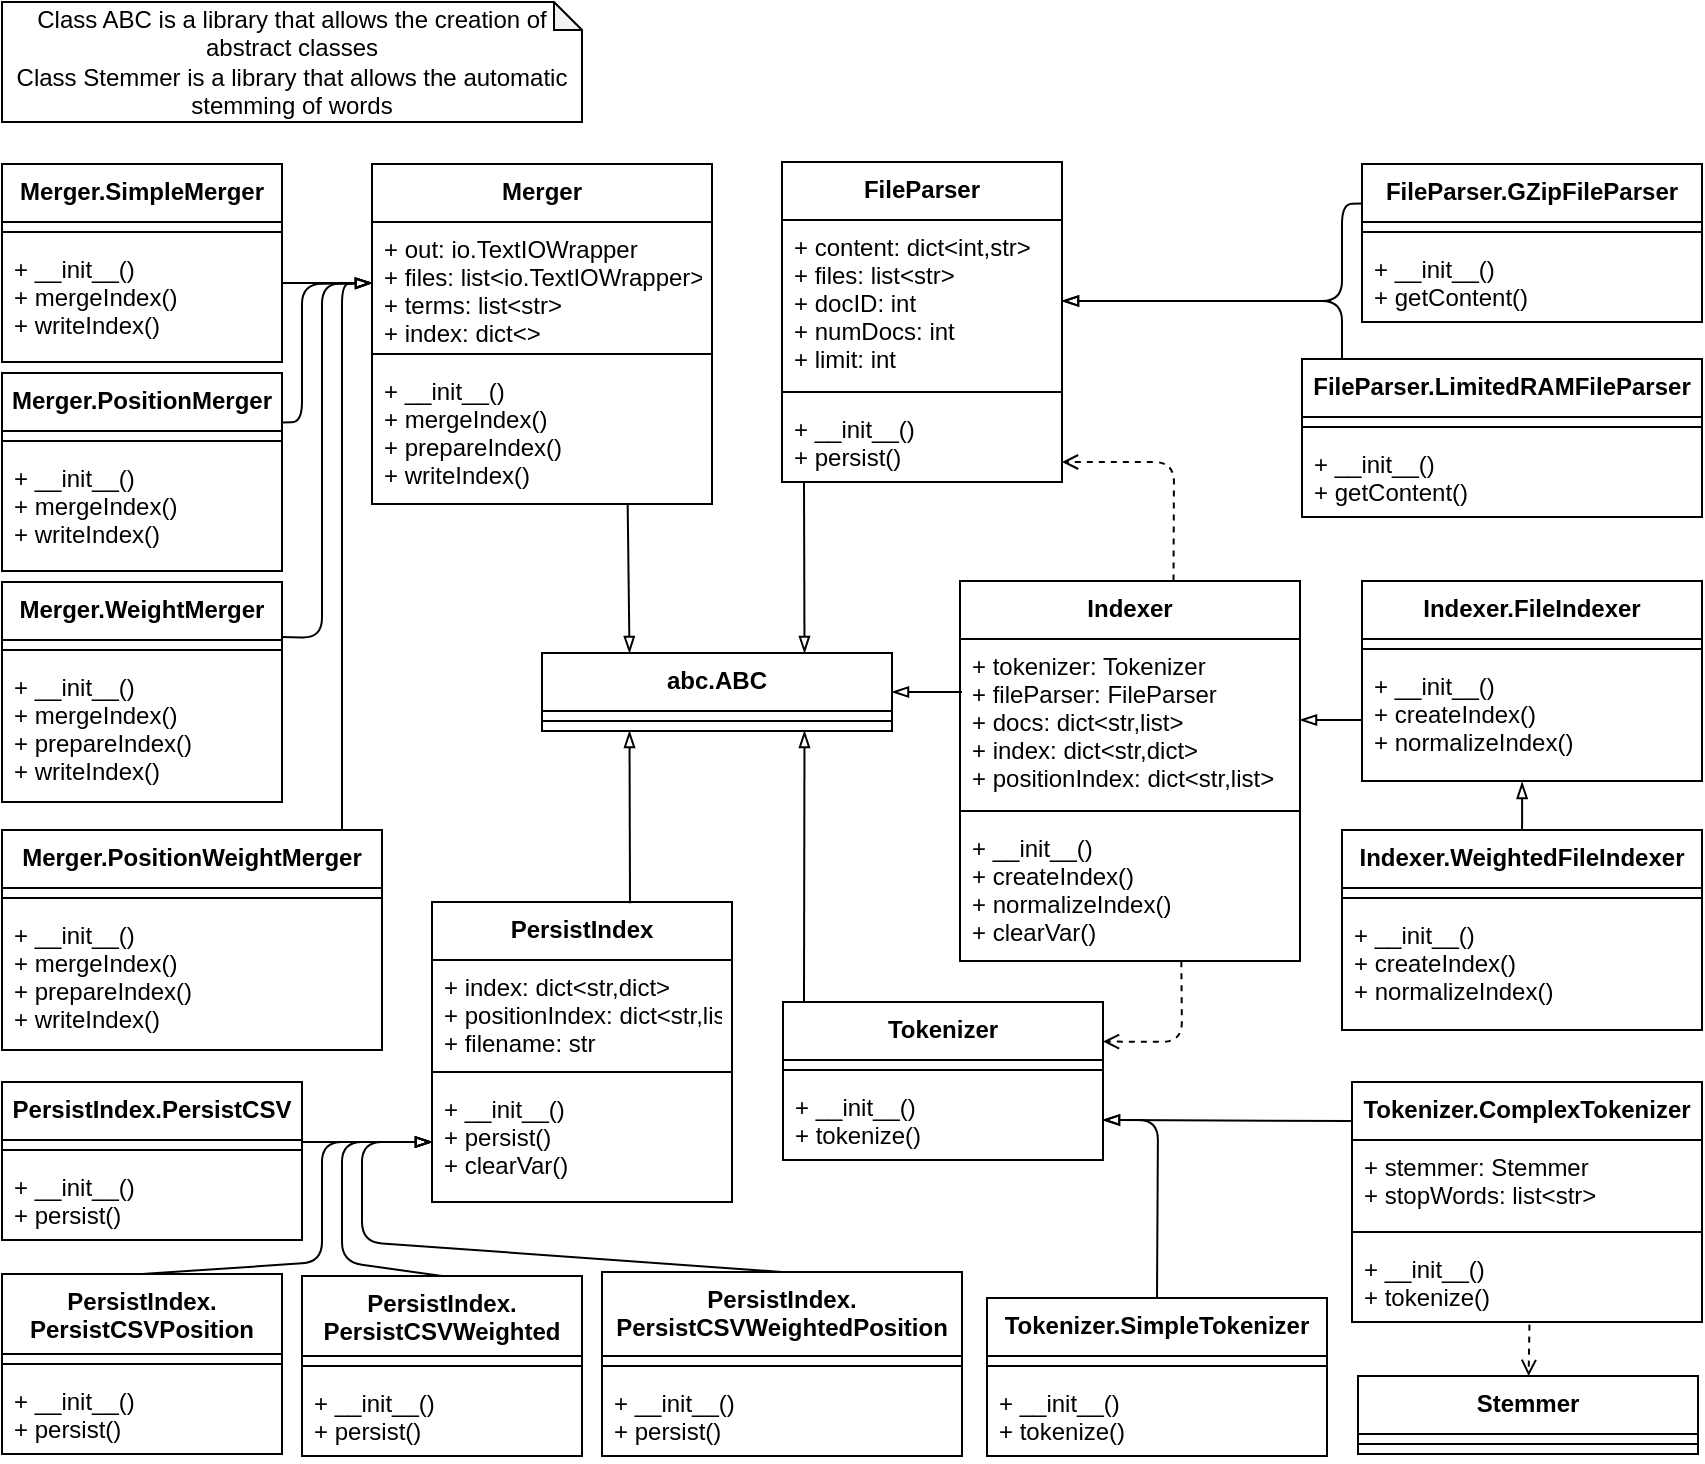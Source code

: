 <mxfile version="12.1.9" type="device" pages="1"><diagram id="VKY3sUnj_cn3xkOF_sJY" name="Page-1"><mxGraphModel dx="1656" dy="845" grid="1" gridSize="10" guides="1" tooltips="1" connect="1" arrows="1" fold="1" page="1" pageScale="1" pageWidth="850" pageHeight="1100" math="0" shadow="0"><root><mxCell id="0"/><mxCell id="1" parent="0"/><mxCell id="mFvd8jELYNwVajI45UIi-1" value="Tokenizer" style="swimlane;fontStyle=1;align=center;verticalAlign=top;childLayout=stackLayout;horizontal=1;startSize=29;horizontalStack=0;resizeParent=1;resizeParentMax=0;resizeLast=0;collapsible=1;marginBottom=0;" parent="1" vertex="1"><mxGeometry x="400.5" y="510" width="160" height="79" as="geometry"/></mxCell><mxCell id="mFvd8jELYNwVajI45UIi-3" value="" style="line;strokeWidth=1;fillColor=none;align=left;verticalAlign=middle;spacingTop=-1;spacingLeft=3;spacingRight=3;rotatable=0;labelPosition=right;points=[];portConstraint=eastwest;" parent="mFvd8jELYNwVajI45UIi-1" vertex="1"><mxGeometry y="29" width="160" height="10" as="geometry"/></mxCell><mxCell id="mFvd8jELYNwVajI45UIi-4" value="+ __init__()&#xA;+ tokenize()&#xA;" style="text;strokeColor=none;fillColor=none;align=left;verticalAlign=top;spacingLeft=4;spacingRight=4;overflow=hidden;rotatable=0;points=[[0,0.5],[1,0.5]];portConstraint=eastwest;" parent="mFvd8jELYNwVajI45UIi-1" vertex="1"><mxGeometry y="39" width="160" height="40" as="geometry"/></mxCell><mxCell id="mFvd8jELYNwVajI45UIi-5" value="Tokenizer.ComplexTokenizer" style="swimlane;fontStyle=1;align=center;verticalAlign=top;childLayout=stackLayout;horizontal=1;startSize=29;horizontalStack=0;resizeParent=1;resizeParentMax=0;resizeLast=0;collapsible=1;marginBottom=0;" parent="1" vertex="1"><mxGeometry x="685" y="550" width="175" height="120" as="geometry"/></mxCell><mxCell id="mFvd8jELYNwVajI45UIi-6" value="+ stemmer: Stemmer&#xA;+ stopWords: list&lt;str&gt;&#xA;" style="text;strokeColor=none;fillColor=none;align=left;verticalAlign=top;spacingLeft=4;spacingRight=4;overflow=hidden;rotatable=0;points=[[0,0.5],[1,0.5]];portConstraint=eastwest;" parent="mFvd8jELYNwVajI45UIi-5" vertex="1"><mxGeometry y="29" width="175" height="41" as="geometry"/></mxCell><mxCell id="mFvd8jELYNwVajI45UIi-7" value="" style="line;strokeWidth=1;fillColor=none;align=left;verticalAlign=middle;spacingTop=-1;spacingLeft=3;spacingRight=3;rotatable=0;labelPosition=right;points=[];portConstraint=eastwest;" parent="mFvd8jELYNwVajI45UIi-5" vertex="1"><mxGeometry y="70" width="175" height="10" as="geometry"/></mxCell><mxCell id="mFvd8jELYNwVajI45UIi-8" value="+ __init__()&#xA;+ tokenize()&#xA;" style="text;strokeColor=none;fillColor=none;align=left;verticalAlign=top;spacingLeft=4;spacingRight=4;overflow=hidden;rotatable=0;points=[[0,0.5],[1,0.5]];portConstraint=eastwest;" parent="mFvd8jELYNwVajI45UIi-5" vertex="1"><mxGeometry y="80" width="175" height="40" as="geometry"/></mxCell><mxCell id="mFvd8jELYNwVajI45UIi-9" value="Stemmer" style="swimlane;fontStyle=1;align=center;verticalAlign=top;childLayout=stackLayout;horizontal=1;startSize=29;horizontalStack=0;resizeParent=1;resizeParentMax=0;resizeLast=0;collapsible=1;marginBottom=0;" parent="1" vertex="1"><mxGeometry x="688" y="697" width="170" height="39" as="geometry"/></mxCell><mxCell id="mFvd8jELYNwVajI45UIi-11" value="" style="line;strokeWidth=1;fillColor=none;align=left;verticalAlign=middle;spacingTop=-1;spacingLeft=3;spacingRight=3;rotatable=0;labelPosition=right;points=[];portConstraint=eastwest;" parent="mFvd8jELYNwVajI45UIi-9" vertex="1"><mxGeometry y="29" width="170" height="10" as="geometry"/></mxCell><mxCell id="mFvd8jELYNwVajI45UIi-13" value="Tokenizer.SimpleTokenizer" style="swimlane;fontStyle=1;align=center;verticalAlign=top;childLayout=stackLayout;horizontal=1;startSize=29;horizontalStack=0;resizeParent=1;resizeParentMax=0;resizeLast=0;collapsible=1;marginBottom=0;" parent="1" vertex="1"><mxGeometry x="502.5" y="658" width="170" height="79" as="geometry"/></mxCell><mxCell id="mFvd8jELYNwVajI45UIi-15" value="" style="line;strokeWidth=1;fillColor=none;align=left;verticalAlign=middle;spacingTop=-1;spacingLeft=3;spacingRight=3;rotatable=0;labelPosition=right;points=[];portConstraint=eastwest;" parent="mFvd8jELYNwVajI45UIi-13" vertex="1"><mxGeometry y="29" width="170" height="10" as="geometry"/></mxCell><mxCell id="mFvd8jELYNwVajI45UIi-16" value="+ __init__()&#xA;+ tokenize()&#xA;" style="text;strokeColor=none;fillColor=none;align=left;verticalAlign=top;spacingLeft=4;spacingRight=4;overflow=hidden;rotatable=0;points=[[0,0.5],[1,0.5]];portConstraint=eastwest;" parent="mFvd8jELYNwVajI45UIi-13" vertex="1"><mxGeometry y="39" width="170" height="40" as="geometry"/></mxCell><mxCell id="mFvd8jELYNwVajI45UIi-17" value="" style="endArrow=blockThin;html=1;exitX=0.5;exitY=0;exitDx=0;exitDy=0;endFill=0;" parent="1" source="mFvd8jELYNwVajI45UIi-13" target="mFvd8jELYNwVajI45UIi-4" edge="1"><mxGeometry width="50" height="50" relative="1" as="geometry"><mxPoint x="490.5" y="819" as="sourcePoint"/><mxPoint x="230.5" y="859" as="targetPoint"/><Array as="points"><mxPoint x="588" y="569"/></Array></mxGeometry></mxCell><mxCell id="mFvd8jELYNwVajI45UIi-18" value="" style="endArrow=blockThin;html=1;exitX=-0.003;exitY=0.163;exitDx=0;exitDy=0;endFill=0;entryX=1;entryY=0.5;entryDx=0;entryDy=0;exitPerimeter=0;" parent="1" source="mFvd8jELYNwVajI45UIi-5" target="mFvd8jELYNwVajI45UIi-4" edge="1"><mxGeometry width="50" height="50" relative="1" as="geometry"><mxPoint x="375.5" y="824" as="sourcePoint"/><mxPoint x="490.5" y="739" as="targetPoint"/><Array as="points"/></mxGeometry></mxCell><mxCell id="mFvd8jELYNwVajI45UIi-19" value="" style="endArrow=open;html=1;exitX=0.507;exitY=1.033;exitDx=0;exitDy=0;endFill=0;dashed=1;exitPerimeter=0;" parent="1" source="mFvd8jELYNwVajI45UIi-8" target="mFvd8jELYNwVajI45UIi-9" edge="1"><mxGeometry width="50" height="50" relative="1" as="geometry"><mxPoint x="618" y="766.5" as="sourcePoint"/><mxPoint x="495.5" y="724.5" as="targetPoint"/><Array as="points"/></mxGeometry></mxCell><mxCell id="mFvd8jELYNwVajI45UIi-20" value="abc.ABC" style="swimlane;fontStyle=1;align=center;verticalAlign=top;childLayout=stackLayout;horizontal=1;startSize=29;horizontalStack=0;resizeParent=1;resizeParentMax=0;resizeLast=0;collapsible=1;marginBottom=0;" parent="1" vertex="1"><mxGeometry x="280" y="335.5" width="175" height="39" as="geometry"/></mxCell><mxCell id="mFvd8jELYNwVajI45UIi-21" value="" style="line;strokeWidth=1;fillColor=none;align=left;verticalAlign=middle;spacingTop=-1;spacingLeft=3;spacingRight=3;rotatable=0;labelPosition=right;points=[];portConstraint=eastwest;" parent="mFvd8jELYNwVajI45UIi-20" vertex="1"><mxGeometry y="29" width="175" height="10" as="geometry"/></mxCell><mxCell id="mFvd8jELYNwVajI45UIi-22" value="" style="endArrow=blockThin;html=1;endFill=0;entryX=0.75;entryY=1;entryDx=0;entryDy=0;" parent="1" target="mFvd8jELYNwVajI45UIi-20" edge="1"><mxGeometry width="50" height="50" relative="1" as="geometry"><mxPoint x="411" y="510" as="sourcePoint"/><mxPoint x="767.747" y="224.5" as="targetPoint"/><Array as="points"><mxPoint x="411" y="510"/></Array></mxGeometry></mxCell><mxCell id="mFvd8jELYNwVajI45UIi-23" value="PersistIndex" style="swimlane;fontStyle=1;align=center;verticalAlign=top;childLayout=stackLayout;horizontal=1;startSize=29;horizontalStack=0;resizeParent=1;resizeParentMax=0;resizeLast=0;collapsible=1;marginBottom=0;" parent="1" vertex="1"><mxGeometry x="225" y="460" width="150" height="150" as="geometry"/></mxCell><mxCell id="mFvd8jELYNwVajI45UIi-24" value="+ index: dict&lt;str,dict&gt;&#xA;+ positionIndex: dict&lt;str,list&gt;&#xA;+ filename: str&#xA;" style="text;strokeColor=none;fillColor=none;align=left;verticalAlign=top;spacingLeft=4;spacingRight=4;overflow=hidden;rotatable=0;points=[[0,0.5],[1,0.5]];portConstraint=eastwest;" parent="mFvd8jELYNwVajI45UIi-23" vertex="1"><mxGeometry y="29" width="150" height="51" as="geometry"/></mxCell><mxCell id="mFvd8jELYNwVajI45UIi-25" value="" style="line;strokeWidth=1;fillColor=none;align=left;verticalAlign=middle;spacingTop=-1;spacingLeft=3;spacingRight=3;rotatable=0;labelPosition=right;points=[];portConstraint=eastwest;" parent="mFvd8jELYNwVajI45UIi-23" vertex="1"><mxGeometry y="80" width="150" height="10" as="geometry"/></mxCell><mxCell id="mFvd8jELYNwVajI45UIi-26" value="+ __init__()&#xA;+ persist()&#xA;+ clearVar()&#xA;" style="text;strokeColor=none;fillColor=none;align=left;verticalAlign=top;spacingLeft=4;spacingRight=4;overflow=hidden;rotatable=0;points=[[0,0.5],[1,0.5]];portConstraint=eastwest;" parent="mFvd8jELYNwVajI45UIi-23" vertex="1"><mxGeometry y="90" width="150" height="60" as="geometry"/></mxCell><mxCell id="mFvd8jELYNwVajI45UIi-27" value="PersistIndex.PersistCSV" style="swimlane;fontStyle=1;align=center;verticalAlign=top;childLayout=stackLayout;horizontal=1;startSize=29;horizontalStack=0;resizeParent=1;resizeParentMax=0;resizeLast=0;collapsible=1;marginBottom=0;" parent="1" vertex="1"><mxGeometry x="10" y="550" width="150" height="79" as="geometry"/></mxCell><mxCell id="mFvd8jELYNwVajI45UIi-29" value="" style="line;strokeWidth=1;fillColor=none;align=left;verticalAlign=middle;spacingTop=-1;spacingLeft=3;spacingRight=3;rotatable=0;labelPosition=right;points=[];portConstraint=eastwest;" parent="mFvd8jELYNwVajI45UIi-27" vertex="1"><mxGeometry y="29" width="150" height="10" as="geometry"/></mxCell><mxCell id="mFvd8jELYNwVajI45UIi-30" value="+ __init__()&#xA;+ persist()&#xA;" style="text;strokeColor=none;fillColor=none;align=left;verticalAlign=top;spacingLeft=4;spacingRight=4;overflow=hidden;rotatable=0;points=[[0,0.5],[1,0.5]];portConstraint=eastwest;" parent="mFvd8jELYNwVajI45UIi-27" vertex="1"><mxGeometry y="39" width="150" height="40" as="geometry"/></mxCell><mxCell id="mFvd8jELYNwVajI45UIi-31" value="" style="endArrow=blockThin;html=1;endFill=0;entryX=0;entryY=0.5;entryDx=0;entryDy=0;" parent="1" target="mFvd8jELYNwVajI45UIi-26" edge="1"><mxGeometry width="50" height="50" relative="1" as="geometry"><mxPoint x="160" y="580" as="sourcePoint"/><mxPoint x="775" y="33.5" as="targetPoint"/><Array as="points"/></mxGeometry></mxCell><mxCell id="mFvd8jELYNwVajI45UIi-32" value="" style="endArrow=blockThin;html=1;exitX=0.66;exitY=0.004;exitDx=0;exitDy=0;endFill=0;entryX=0.25;entryY=1;entryDx=0;entryDy=0;exitPerimeter=0;" parent="1" source="mFvd8jELYNwVajI45UIi-23" target="mFvd8jELYNwVajI45UIi-20" edge="1"><mxGeometry width="50" height="50" relative="1" as="geometry"><mxPoint x="585" y="104.5" as="sourcePoint"/><mxPoint x="585" y="33.5" as="targetPoint"/><Array as="points"><mxPoint x="324" y="460"/></Array></mxGeometry></mxCell><mxCell id="mFvd8jELYNwVajI45UIi-37" value="FileParser" style="swimlane;fontStyle=1;align=center;verticalAlign=top;childLayout=stackLayout;horizontal=1;startSize=29;horizontalStack=0;resizeParent=1;resizeParentMax=0;resizeLast=0;collapsible=1;marginBottom=0;" parent="1" vertex="1"><mxGeometry x="400" y="90" width="140" height="160" as="geometry"/></mxCell><mxCell id="mFvd8jELYNwVajI45UIi-38" value="+ content: dict&lt;int,str&gt;&#xA;+ files: list&lt;str&gt;&#xA;+ docID: int&#xA;+ numDocs: int&#xA;+ limit: int&#xA;&#xA;" style="text;strokeColor=none;fillColor=none;align=left;verticalAlign=top;spacingLeft=4;spacingRight=4;overflow=hidden;rotatable=0;points=[[0,0.5],[1,0.5]];portConstraint=eastwest;" parent="mFvd8jELYNwVajI45UIi-37" vertex="1"><mxGeometry y="29" width="140" height="81" as="geometry"/></mxCell><mxCell id="mFvd8jELYNwVajI45UIi-39" value="" style="line;strokeWidth=1;fillColor=none;align=left;verticalAlign=middle;spacingTop=-1;spacingLeft=3;spacingRight=3;rotatable=0;labelPosition=right;points=[];portConstraint=eastwest;" parent="mFvd8jELYNwVajI45UIi-37" vertex="1"><mxGeometry y="110" width="140" height="10" as="geometry"/></mxCell><mxCell id="mFvd8jELYNwVajI45UIi-40" value="+ __init__()&#xA;+ persist()&#xA;" style="text;strokeColor=none;fillColor=none;align=left;verticalAlign=top;spacingLeft=4;spacingRight=4;overflow=hidden;rotatable=0;points=[[0,0.5],[1,0.5]];portConstraint=eastwest;" parent="mFvd8jELYNwVajI45UIi-37" vertex="1"><mxGeometry y="120" width="140" height="40" as="geometry"/></mxCell><mxCell id="mFvd8jELYNwVajI45UIi-41" value="FileParser.GZipFileParser" style="swimlane;fontStyle=1;align=center;verticalAlign=top;childLayout=stackLayout;horizontal=1;startSize=29;horizontalStack=0;resizeParent=1;resizeParentMax=0;resizeLast=0;collapsible=1;marginBottom=0;" parent="1" vertex="1"><mxGeometry x="690" y="91" width="170" height="79" as="geometry"/></mxCell><mxCell id="mFvd8jELYNwVajI45UIi-42" value="" style="line;strokeWidth=1;fillColor=none;align=left;verticalAlign=middle;spacingTop=-1;spacingLeft=3;spacingRight=3;rotatable=0;labelPosition=right;points=[];portConstraint=eastwest;" parent="mFvd8jELYNwVajI45UIi-41" vertex="1"><mxGeometry y="29" width="170" height="10" as="geometry"/></mxCell><mxCell id="mFvd8jELYNwVajI45UIi-43" value="+ __init__()&#xA;+ getContent()&#xA;" style="text;strokeColor=none;fillColor=none;align=left;verticalAlign=top;spacingLeft=4;spacingRight=4;overflow=hidden;rotatable=0;points=[[0,0.5],[1,0.5]];portConstraint=eastwest;" parent="mFvd8jELYNwVajI45UIi-41" vertex="1"><mxGeometry y="39" width="170" height="40" as="geometry"/></mxCell><mxCell id="mFvd8jELYNwVajI45UIi-44" value="" style="endArrow=blockThin;html=1;exitX=0;exitY=0.25;exitDx=0;exitDy=0;endFill=0;entryX=1;entryY=0.5;entryDx=0;entryDy=0;" parent="1" source="mFvd8jELYNwVajI45UIi-41" target="mFvd8jELYNwVajI45UIi-38" edge="1"><mxGeometry width="50" height="50" relative="1" as="geometry"><mxPoint x="1375" y="201.5" as="sourcePoint"/><mxPoint x="1060" y="270" as="targetPoint"/><Array as="points"><mxPoint x="680" y="111"/><mxPoint x="680" y="159.5"/></Array></mxGeometry></mxCell><mxCell id="mFvd8jELYNwVajI45UIi-46" value="" style="endArrow=blockThin;html=1;endFill=0;entryX=0.75;entryY=0;entryDx=0;entryDy=0;" parent="1" source="mFvd8jELYNwVajI45UIi-40" target="mFvd8jELYNwVajI45UIi-20" edge="1"><mxGeometry width="50" height="50" relative="1" as="geometry"><mxPoint x="585" y="104.5" as="sourcePoint"/><mxPoint x="585" y="33.5" as="targetPoint"/><Array as="points"><mxPoint x="411" y="250"/></Array></mxGeometry></mxCell><mxCell id="mFvd8jELYNwVajI45UIi-48" value="&lt;div&gt;Class ABC is a library that allows the creation of abstract classes&lt;br&gt;&lt;/div&gt;&lt;div&gt;Class Stemmer is a library that allows the automatic stemming of words&lt;br&gt;&lt;/div&gt;" style="shape=note;whiteSpace=wrap;html=1;backgroundOutline=1;darkOpacity=0.05;size=14;" parent="1" vertex="1"><mxGeometry x="10" y="10" width="290" height="60" as="geometry"/></mxCell><mxCell id="4yUmsOPbtaLWC8INMHLl-1" value="PersistIndex.&#xA;PersistCSVWeighted" style="swimlane;fontStyle=1;align=center;verticalAlign=top;childLayout=stackLayout;horizontal=1;startSize=40;horizontalStack=0;resizeParent=1;resizeParentMax=0;resizeLast=0;collapsible=1;marginBottom=0;" parent="1" vertex="1"><mxGeometry x="160" y="647" width="140" height="90" as="geometry"/></mxCell><mxCell id="4yUmsOPbtaLWC8INMHLl-2" value="" style="line;strokeWidth=1;fillColor=none;align=left;verticalAlign=middle;spacingTop=-1;spacingLeft=3;spacingRight=3;rotatable=0;labelPosition=right;points=[];portConstraint=eastwest;" parent="4yUmsOPbtaLWC8INMHLl-1" vertex="1"><mxGeometry y="40" width="140" height="10" as="geometry"/></mxCell><mxCell id="4yUmsOPbtaLWC8INMHLl-3" value="+ __init__()&#xA;+ persist()&#xA;" style="text;strokeColor=none;fillColor=none;align=left;verticalAlign=top;spacingLeft=4;spacingRight=4;overflow=hidden;rotatable=0;points=[[0,0.5],[1,0.5]];portConstraint=eastwest;" parent="4yUmsOPbtaLWC8INMHLl-1" vertex="1"><mxGeometry y="50" width="140" height="40" as="geometry"/></mxCell><mxCell id="4yUmsOPbtaLWC8INMHLl-6" value="" style="endArrow=blockThin;html=1;exitX=0.5;exitY=0;exitDx=0;exitDy=0;endFill=0;entryX=0;entryY=0.5;entryDx=0;entryDy=0;" parent="1" source="4yUmsOPbtaLWC8INMHLl-1" target="mFvd8jELYNwVajI45UIi-26" edge="1"><mxGeometry width="50" height="50" relative="1" as="geometry"><mxPoint x="310" y="243.75" as="sourcePoint"/><mxPoint x="480" y="214" as="targetPoint"/><Array as="points"><mxPoint x="180" y="640"/><mxPoint x="180" y="580"/></Array></mxGeometry></mxCell><mxCell id="4yUmsOPbtaLWC8INMHLl-7" value="PersistIndex.&#xA;PersistCSVWeightedPosition" style="swimlane;fontStyle=1;align=center;verticalAlign=top;childLayout=stackLayout;horizontal=1;startSize=42;horizontalStack=0;resizeParent=1;resizeParentMax=0;resizeLast=0;collapsible=1;marginBottom=0;" parent="1" vertex="1"><mxGeometry x="310" y="645" width="180" height="92" as="geometry"/></mxCell><mxCell id="4yUmsOPbtaLWC8INMHLl-8" value="" style="line;strokeWidth=1;fillColor=none;align=left;verticalAlign=middle;spacingTop=-1;spacingLeft=3;spacingRight=3;rotatable=0;labelPosition=right;points=[];portConstraint=eastwest;" parent="4yUmsOPbtaLWC8INMHLl-7" vertex="1"><mxGeometry y="42" width="180" height="10" as="geometry"/></mxCell><mxCell id="4yUmsOPbtaLWC8INMHLl-9" value="+ __init__()&#xA;+ persist()&#xA;" style="text;strokeColor=none;fillColor=none;align=left;verticalAlign=top;spacingLeft=4;spacingRight=4;overflow=hidden;rotatable=0;points=[[0,0.5],[1,0.5]];portConstraint=eastwest;" parent="4yUmsOPbtaLWC8INMHLl-7" vertex="1"><mxGeometry y="52" width="180" height="40" as="geometry"/></mxCell><mxCell id="4yUmsOPbtaLWC8INMHLl-14" value="PersistIndex.&#xA;PersistCSVPosition" style="swimlane;fontStyle=1;align=center;verticalAlign=top;childLayout=stackLayout;horizontal=1;startSize=40;horizontalStack=0;resizeParent=1;resizeParentMax=0;resizeLast=0;collapsible=1;marginBottom=0;" parent="1" vertex="1"><mxGeometry x="10" y="646" width="140" height="90" as="geometry"/></mxCell><mxCell id="4yUmsOPbtaLWC8INMHLl-15" value="" style="line;strokeWidth=1;fillColor=none;align=left;verticalAlign=middle;spacingTop=-1;spacingLeft=3;spacingRight=3;rotatable=0;labelPosition=right;points=[];portConstraint=eastwest;" parent="4yUmsOPbtaLWC8INMHLl-14" vertex="1"><mxGeometry y="40" width="140" height="10" as="geometry"/></mxCell><mxCell id="4yUmsOPbtaLWC8INMHLl-16" value="+ __init__()&#xA;+ persist()&#xA;" style="text;strokeColor=none;fillColor=none;align=left;verticalAlign=top;spacingLeft=4;spacingRight=4;overflow=hidden;rotatable=0;points=[[0,0.5],[1,0.5]];portConstraint=eastwest;" parent="4yUmsOPbtaLWC8INMHLl-14" vertex="1"><mxGeometry y="50" width="140" height="40" as="geometry"/></mxCell><mxCell id="4yUmsOPbtaLWC8INMHLl-17" value="" style="endArrow=blockThin;html=1;endFill=0;exitX=0.5;exitY=0;exitDx=0;exitDy=0;entryX=0;entryY=0.5;entryDx=0;entryDy=0;" parent="1" source="4yUmsOPbtaLWC8INMHLl-7" target="mFvd8jELYNwVajI45UIi-26" edge="1"><mxGeometry width="50" height="50" relative="1" as="geometry"><mxPoint x="450" y="620" as="sourcePoint"/><mxPoint x="485" y="225" as="targetPoint"/><Array as="points"><mxPoint x="190" y="630"/><mxPoint x="190" y="580"/></Array></mxGeometry></mxCell><mxCell id="4yUmsOPbtaLWC8INMHLl-19" value="" style="endArrow=blockThin;html=1;exitX=0.5;exitY=0;exitDx=0;exitDy=0;endFill=0;entryX=0;entryY=0.5;entryDx=0;entryDy=0;" parent="1" source="4yUmsOPbtaLWC8INMHLl-14" target="mFvd8jELYNwVajI45UIi-26" edge="1"><mxGeometry width="50" height="50" relative="1" as="geometry"><mxPoint x="380" y="263.5" as="sourcePoint"/><mxPoint x="200" y="610" as="targetPoint"/><Array as="points"><mxPoint x="170" y="640"/><mxPoint x="170" y="580"/></Array></mxGeometry></mxCell><mxCell id="4yUmsOPbtaLWC8INMHLl-20" value="FileParser.LimitedRAMFileParser" style="swimlane;fontStyle=1;align=center;verticalAlign=top;childLayout=stackLayout;horizontal=1;startSize=29;horizontalStack=0;resizeParent=1;resizeParentMax=0;resizeLast=0;collapsible=1;marginBottom=0;" parent="1" vertex="1"><mxGeometry x="660" y="188.5" width="200" height="79" as="geometry"/></mxCell><mxCell id="4yUmsOPbtaLWC8INMHLl-21" value="" style="line;strokeWidth=1;fillColor=none;align=left;verticalAlign=middle;spacingTop=-1;spacingLeft=3;spacingRight=3;rotatable=0;labelPosition=right;points=[];portConstraint=eastwest;" parent="4yUmsOPbtaLWC8INMHLl-20" vertex="1"><mxGeometry y="29" width="200" height="10" as="geometry"/></mxCell><mxCell id="4yUmsOPbtaLWC8INMHLl-22" value="+ __init__()&#xA;+ getContent()&#xA;" style="text;strokeColor=none;fillColor=none;align=left;verticalAlign=top;spacingLeft=4;spacingRight=4;overflow=hidden;rotatable=0;points=[[0,0.5],[1,0.5]];portConstraint=eastwest;" parent="4yUmsOPbtaLWC8INMHLl-20" vertex="1"><mxGeometry y="39" width="200" height="40" as="geometry"/></mxCell><mxCell id="4yUmsOPbtaLWC8INMHLl-23" value="" style="endArrow=blockThin;html=1;endFill=0;entryX=1;entryY=0.5;entryDx=0;entryDy=0;" parent="1" target="mFvd8jELYNwVajI45UIi-38" edge="1"><mxGeometry width="50" height="50" relative="1" as="geometry"><mxPoint x="680" y="188.5" as="sourcePoint"/><mxPoint x="1020" y="270" as="targetPoint"/><Array as="points"><mxPoint x="680" y="159.5"/></Array></mxGeometry></mxCell><mxCell id="4yUmsOPbtaLWC8INMHLl-24" value="Merger" style="swimlane;fontStyle=1;align=center;verticalAlign=top;childLayout=stackLayout;horizontal=1;startSize=29;horizontalStack=0;resizeParent=1;resizeParentMax=0;resizeLast=0;collapsible=1;marginBottom=0;" parent="1" vertex="1"><mxGeometry x="195" y="91" width="170" height="170" as="geometry"/></mxCell><mxCell id="4yUmsOPbtaLWC8INMHLl-25" value="+ out: io.TextIOWrapper&#xA;+ files: list&lt;io.TextIOWrapper&gt;&#xA;+ terms: list&lt;str&gt;&#xA;+ index: dict&lt;&gt;&#xA;&#xA;" style="text;strokeColor=none;fillColor=none;align=left;verticalAlign=top;spacingLeft=4;spacingRight=4;overflow=hidden;rotatable=0;points=[[0,0.5],[1,0.5]];portConstraint=eastwest;" parent="4yUmsOPbtaLWC8INMHLl-24" vertex="1"><mxGeometry y="29" width="170" height="61" as="geometry"/></mxCell><mxCell id="4yUmsOPbtaLWC8INMHLl-26" value="" style="line;strokeWidth=1;fillColor=none;align=left;verticalAlign=middle;spacingTop=-1;spacingLeft=3;spacingRight=3;rotatable=0;labelPosition=right;points=[];portConstraint=eastwest;" parent="4yUmsOPbtaLWC8INMHLl-24" vertex="1"><mxGeometry y="90" width="170" height="10" as="geometry"/></mxCell><mxCell id="4yUmsOPbtaLWC8INMHLl-27" value="+ __init__()&#xA;+ mergeIndex()&#xA;+ prepareIndex()&#xA;+ writeIndex()&#xA;&#xA;" style="text;strokeColor=none;fillColor=none;align=left;verticalAlign=top;spacingLeft=4;spacingRight=4;overflow=hidden;rotatable=0;points=[[0,0.5],[1,0.5]];portConstraint=eastwest;" parent="4yUmsOPbtaLWC8INMHLl-24" vertex="1"><mxGeometry y="100" width="170" height="70" as="geometry"/></mxCell><mxCell id="4yUmsOPbtaLWC8INMHLl-28" value="" style="endArrow=blockThin;html=1;endFill=0;entryX=0.25;entryY=0;entryDx=0;entryDy=0;exitX=0.752;exitY=1.005;exitDx=0;exitDy=0;exitPerimeter=0;" parent="1" source="4yUmsOPbtaLWC8INMHLl-27" target="mFvd8jELYNwVajI45UIi-20" edge="1"><mxGeometry width="50" height="50" relative="1" as="geometry"><mxPoint x="170" y="94" as="sourcePoint"/><mxPoint x="585" y="33.5" as="targetPoint"/><Array as="points"/></mxGeometry></mxCell><mxCell id="4yUmsOPbtaLWC8INMHLl-29" value="Merger.SimpleMerger" style="swimlane;fontStyle=1;align=center;verticalAlign=top;childLayout=stackLayout;horizontal=1;startSize=29;horizontalStack=0;resizeParent=1;resizeParentMax=0;resizeLast=0;collapsible=1;marginBottom=0;" parent="1" vertex="1"><mxGeometry x="10" y="91" width="140" height="99" as="geometry"/></mxCell><mxCell id="4yUmsOPbtaLWC8INMHLl-30" value="" style="line;strokeWidth=1;fillColor=none;align=left;verticalAlign=middle;spacingTop=-1;spacingLeft=3;spacingRight=3;rotatable=0;labelPosition=right;points=[];portConstraint=eastwest;" parent="4yUmsOPbtaLWC8INMHLl-29" vertex="1"><mxGeometry y="29" width="140" height="10" as="geometry"/></mxCell><mxCell id="4yUmsOPbtaLWC8INMHLl-31" value="+ __init__()&#xA;+ mergeIndex()&#xA;+ writeIndex()&#xA;" style="text;strokeColor=none;fillColor=none;align=left;verticalAlign=top;spacingLeft=4;spacingRight=4;overflow=hidden;rotatable=0;points=[[0,0.5],[1,0.5]];portConstraint=eastwest;" parent="4yUmsOPbtaLWC8INMHLl-29" vertex="1"><mxGeometry y="39" width="140" height="60" as="geometry"/></mxCell><mxCell id="4yUmsOPbtaLWC8INMHLl-32" value="Merger.PositionMerger" style="swimlane;fontStyle=1;align=center;verticalAlign=top;childLayout=stackLayout;horizontal=1;startSize=29;horizontalStack=0;resizeParent=1;resizeParentMax=0;resizeLast=0;collapsible=1;marginBottom=0;" parent="1" vertex="1"><mxGeometry x="10" y="195.5" width="140" height="99" as="geometry"/></mxCell><mxCell id="4yUmsOPbtaLWC8INMHLl-33" value="" style="line;strokeWidth=1;fillColor=none;align=left;verticalAlign=middle;spacingTop=-1;spacingLeft=3;spacingRight=3;rotatable=0;labelPosition=right;points=[];portConstraint=eastwest;" parent="4yUmsOPbtaLWC8INMHLl-32" vertex="1"><mxGeometry y="29" width="140" height="10" as="geometry"/></mxCell><mxCell id="4yUmsOPbtaLWC8INMHLl-34" value="+ __init__()&#xA;+ mergeIndex()&#xA;+ writeIndex()&#xA;" style="text;strokeColor=none;fillColor=none;align=left;verticalAlign=top;spacingLeft=4;spacingRight=4;overflow=hidden;rotatable=0;points=[[0,0.5],[1,0.5]];portConstraint=eastwest;" parent="4yUmsOPbtaLWC8INMHLl-32" vertex="1"><mxGeometry y="39" width="140" height="60" as="geometry"/></mxCell><mxCell id="4yUmsOPbtaLWC8INMHLl-35" value="Merger.WeightMerger" style="swimlane;fontStyle=1;align=center;verticalAlign=top;childLayout=stackLayout;horizontal=1;startSize=29;horizontalStack=0;resizeParent=1;resizeParentMax=0;resizeLast=0;collapsible=1;marginBottom=0;" parent="1" vertex="1"><mxGeometry x="10" y="300" width="140" height="110" as="geometry"/></mxCell><mxCell id="4yUmsOPbtaLWC8INMHLl-36" value="" style="line;strokeWidth=1;fillColor=none;align=left;verticalAlign=middle;spacingTop=-1;spacingLeft=3;spacingRight=3;rotatable=0;labelPosition=right;points=[];portConstraint=eastwest;" parent="4yUmsOPbtaLWC8INMHLl-35" vertex="1"><mxGeometry y="29" width="140" height="10" as="geometry"/></mxCell><mxCell id="4yUmsOPbtaLWC8INMHLl-37" value="+ __init__()&#xA;+ mergeIndex()&#xA;+ prepareIndex()&#xA;+ writeIndex()&#xA;" style="text;strokeColor=none;fillColor=none;align=left;verticalAlign=top;spacingLeft=4;spacingRight=4;overflow=hidden;rotatable=0;points=[[0,0.5],[1,0.5]];portConstraint=eastwest;" parent="4yUmsOPbtaLWC8INMHLl-35" vertex="1"><mxGeometry y="39" width="140" height="71" as="geometry"/></mxCell><mxCell id="4yUmsOPbtaLWC8INMHLl-38" value="Merger.PositionWeightMerger" style="swimlane;fontStyle=1;align=center;verticalAlign=top;childLayout=stackLayout;horizontal=1;startSize=29;horizontalStack=0;resizeParent=1;resizeParentMax=0;resizeLast=0;collapsible=1;marginBottom=0;" parent="1" vertex="1"><mxGeometry x="10" y="424" width="190" height="110" as="geometry"/></mxCell><mxCell id="4yUmsOPbtaLWC8INMHLl-39" value="" style="line;strokeWidth=1;fillColor=none;align=left;verticalAlign=middle;spacingTop=-1;spacingLeft=3;spacingRight=3;rotatable=0;labelPosition=right;points=[];portConstraint=eastwest;" parent="4yUmsOPbtaLWC8INMHLl-38" vertex="1"><mxGeometry y="29" width="190" height="10" as="geometry"/></mxCell><mxCell id="4yUmsOPbtaLWC8INMHLl-40" value="+ __init__()&#xA;+ mergeIndex()&#xA;+ prepareIndex()&#xA;+ writeIndex()&#xA;" style="text;strokeColor=none;fillColor=none;align=left;verticalAlign=top;spacingLeft=4;spacingRight=4;overflow=hidden;rotatable=0;points=[[0,0.5],[1,0.5]];portConstraint=eastwest;" parent="4yUmsOPbtaLWC8INMHLl-38" vertex="1"><mxGeometry y="39" width="190" height="71" as="geometry"/></mxCell><mxCell id="4yUmsOPbtaLWC8INMHLl-45" value="" style="endArrow=blockThin;html=1;endFill=0;entryX=0;entryY=0.5;entryDx=0;entryDy=0;" parent="1" target="4yUmsOPbtaLWC8INMHLl-25" edge="1"><mxGeometry width="50" height="50" relative="1" as="geometry"><mxPoint x="180" y="424" as="sourcePoint"/><mxPoint x="180" y="270" as="targetPoint"/><Array as="points"><mxPoint x="180" y="424"/><mxPoint x="180" y="151"/></Array></mxGeometry></mxCell><mxCell id="4yUmsOPbtaLWC8INMHLl-46" value="" style="endArrow=blockThin;html=1;endFill=0;exitX=1;exitY=0.25;exitDx=0;exitDy=0;entryX=0;entryY=0.5;entryDx=0;entryDy=0;" parent="1" source="4yUmsOPbtaLWC8INMHLl-35" target="4yUmsOPbtaLWC8INMHLl-25" edge="1"><mxGeometry width="50" height="50" relative="1" as="geometry"><mxPoint x="180" y="390" as="sourcePoint"/><mxPoint x="505" y="235" as="targetPoint"/><Array as="points"><mxPoint x="170" y="328"/><mxPoint x="170" y="151"/></Array></mxGeometry></mxCell><mxCell id="4yUmsOPbtaLWC8INMHLl-47" value="" style="endArrow=blockThin;html=1;endFill=0;exitX=1;exitY=0.25;exitDx=0;exitDy=0;entryX=0;entryY=0.5;entryDx=0;entryDy=0;" parent="1" source="4yUmsOPbtaLWC8INMHLl-32" target="4yUmsOPbtaLWC8INMHLl-25" edge="1"><mxGeometry width="50" height="50" relative="1" as="geometry"><mxPoint x="170" y="417.5" as="sourcePoint"/><mxPoint x="170" y="275" as="targetPoint"/><Array as="points"><mxPoint x="160" y="220"/><mxPoint x="160" y="151"/></Array></mxGeometry></mxCell><mxCell id="4yUmsOPbtaLWC8INMHLl-48" value="" style="endArrow=blockThin;html=1;endFill=0;exitX=0.999;exitY=0.341;exitDx=0;exitDy=0;entryX=0;entryY=0.5;entryDx=0;entryDy=0;exitPerimeter=0;" parent="1" source="4yUmsOPbtaLWC8INMHLl-31" target="4yUmsOPbtaLWC8INMHLl-25" edge="1"><mxGeometry width="50" height="50" relative="1" as="geometry"><mxPoint x="495" y="314" as="sourcePoint"/><mxPoint x="170" y="110" as="targetPoint"/><Array as="points"/></mxGeometry></mxCell><mxCell id="X3h4-pmNog25uTk2wbMV-1" value="Indexer" style="swimlane;fontStyle=1;align=center;verticalAlign=top;childLayout=stackLayout;horizontal=1;startSize=29;horizontalStack=0;resizeParent=1;resizeParentMax=0;resizeLast=0;collapsible=1;marginBottom=0;" parent="1" vertex="1"><mxGeometry x="489" y="299.5" width="170" height="190" as="geometry"/></mxCell><mxCell id="X3h4-pmNog25uTk2wbMV-2" value="+ tokenizer: Tokenizer&#xA;+ fileParser: FileParser &#xA;+ docs: dict&lt;str,list&gt;&#xA;+ index: dict&lt;str,dict&gt;&#xA;+ positionIndex: dict&lt;str,list&gt;&#xA;&#xA;" style="text;strokeColor=none;fillColor=none;align=left;verticalAlign=top;spacingLeft=4;spacingRight=4;overflow=hidden;rotatable=0;points=[[0,0.5],[1,0.5]];portConstraint=eastwest;" parent="X3h4-pmNog25uTk2wbMV-1" vertex="1"><mxGeometry y="29" width="170" height="81" as="geometry"/></mxCell><mxCell id="X3h4-pmNog25uTk2wbMV-3" value="" style="line;strokeWidth=1;fillColor=none;align=left;verticalAlign=middle;spacingTop=-1;spacingLeft=3;spacingRight=3;rotatable=0;labelPosition=right;points=[];portConstraint=eastwest;" parent="X3h4-pmNog25uTk2wbMV-1" vertex="1"><mxGeometry y="110" width="170" height="10" as="geometry"/></mxCell><mxCell id="X3h4-pmNog25uTk2wbMV-4" value="+ __init__()&#xA;+ createIndex()&#xA;+ normalizeIndex()&#xA;+ clearVar()&#xA;&#xA;" style="text;strokeColor=none;fillColor=none;align=left;verticalAlign=top;spacingLeft=4;spacingRight=4;overflow=hidden;rotatable=0;points=[[0,0.5],[1,0.5]];portConstraint=eastwest;" parent="X3h4-pmNog25uTk2wbMV-1" vertex="1"><mxGeometry y="120" width="170" height="70" as="geometry"/></mxCell><mxCell id="X3h4-pmNog25uTk2wbMV-5" value="Indexer.FileIndexer" style="swimlane;fontStyle=1;align=center;verticalAlign=top;childLayout=stackLayout;horizontal=1;startSize=29;horizontalStack=0;resizeParent=1;resizeParentMax=0;resizeLast=0;collapsible=1;marginBottom=0;" parent="1" vertex="1"><mxGeometry x="690" y="299.5" width="170" height="100" as="geometry"/></mxCell><mxCell id="X3h4-pmNog25uTk2wbMV-6" value="" style="line;strokeWidth=1;fillColor=none;align=left;verticalAlign=middle;spacingTop=-1;spacingLeft=3;spacingRight=3;rotatable=0;labelPosition=right;points=[];portConstraint=eastwest;" parent="X3h4-pmNog25uTk2wbMV-5" vertex="1"><mxGeometry y="29" width="170" height="10" as="geometry"/></mxCell><mxCell id="X3h4-pmNog25uTk2wbMV-7" value="+ __init__()&#xA;+ createIndex()&#xA;+ normalizeIndex()&#xA;&#xA;" style="text;strokeColor=none;fillColor=none;align=left;verticalAlign=top;spacingLeft=4;spacingRight=4;overflow=hidden;rotatable=0;points=[[0,0.5],[1,0.5]];portConstraint=eastwest;" parent="X3h4-pmNog25uTk2wbMV-5" vertex="1"><mxGeometry y="39" width="170" height="61" as="geometry"/></mxCell><mxCell id="X3h4-pmNog25uTk2wbMV-8" value="" style="endArrow=blockThin;html=1;endFill=0;entryX=1;entryY=0.5;entryDx=0;entryDy=0;exitX=0;exitY=0.5;exitDx=0;exitDy=0;" parent="1" source="X3h4-pmNog25uTk2wbMV-7" target="X3h4-pmNog25uTk2wbMV-2" edge="1"><mxGeometry width="50" height="50" relative="1" as="geometry"><mxPoint x="1196" y="800.5" as="sourcePoint"/><mxPoint x="1031" y="784.5" as="targetPoint"/><Array as="points"/></mxGeometry></mxCell><mxCell id="X3h4-pmNog25uTk2wbMV-10" value="" style="endArrow=blockThin;html=1;exitX=0.006;exitY=0.327;exitDx=0;exitDy=0;endFill=0;exitPerimeter=0;" parent="1" source="X3h4-pmNog25uTk2wbMV-2" target="mFvd8jELYNwVajI45UIi-20" edge="1"><mxGeometry width="50" height="50" relative="1" as="geometry"><mxPoint x="875.0" y="90" as="sourcePoint"/><mxPoint x="575" y="30" as="targetPoint"/><Array as="points"/></mxGeometry></mxCell><mxCell id="X3h4-pmNog25uTk2wbMV-11" value="Indexer.WeightedFileIndexer" style="swimlane;fontStyle=1;align=center;verticalAlign=top;childLayout=stackLayout;horizontal=1;startSize=29;horizontalStack=0;resizeParent=1;resizeParentMax=0;resizeLast=0;collapsible=1;marginBottom=0;" parent="1" vertex="1"><mxGeometry x="680" y="424" width="180" height="100" as="geometry"/></mxCell><mxCell id="X3h4-pmNog25uTk2wbMV-12" value="" style="line;strokeWidth=1;fillColor=none;align=left;verticalAlign=middle;spacingTop=-1;spacingLeft=3;spacingRight=3;rotatable=0;labelPosition=right;points=[];portConstraint=eastwest;" parent="X3h4-pmNog25uTk2wbMV-11" vertex="1"><mxGeometry y="29" width="180" height="10" as="geometry"/></mxCell><mxCell id="X3h4-pmNog25uTk2wbMV-13" value="+ __init__()&#xA;+ createIndex()&#xA;+ normalizeIndex()&#xA;&#xA;" style="text;strokeColor=none;fillColor=none;align=left;verticalAlign=top;spacingLeft=4;spacingRight=4;overflow=hidden;rotatable=0;points=[[0,0.5],[1,0.5]];portConstraint=eastwest;" parent="X3h4-pmNog25uTk2wbMV-11" vertex="1"><mxGeometry y="39" width="180" height="61" as="geometry"/></mxCell><mxCell id="X3h4-pmNog25uTk2wbMV-14" value="" style="endArrow=blockThin;html=1;endFill=0;entryX=0.471;entryY=1.008;entryDx=0;entryDy=0;entryPerimeter=0;" parent="1" source="X3h4-pmNog25uTk2wbMV-11" target="X3h4-pmNog25uTk2wbMV-7" edge="1"><mxGeometry width="50" height="50" relative="1" as="geometry"><mxPoint x="1031" y="884.5" as="sourcePoint"/><mxPoint x="659" y="402" as="targetPoint"/><Array as="points"/></mxGeometry></mxCell><mxCell id="X3h4-pmNog25uTk2wbMV-15" value="" style="endArrow=open;html=1;endFill=0;dashed=1;exitX=0.628;exitY=-0.001;exitDx=0;exitDy=0;exitPerimeter=0;" parent="1" source="X3h4-pmNog25uTk2wbMV-1" edge="1"><mxGeometry width="50" height="50" relative="1" as="geometry"><mxPoint x="920" y="108" as="sourcePoint"/><mxPoint x="540" y="240" as="targetPoint"/><Array as="points"><mxPoint x="596" y="240"/></Array></mxGeometry></mxCell><mxCell id="X3h4-pmNog25uTk2wbMV-16" value="" style="endArrow=open;html=1;endFill=0;dashed=1;entryX=1;entryY=0.25;entryDx=0;entryDy=0;exitX=0.651;exitY=1.002;exitDx=0;exitDy=0;exitPerimeter=0;" parent="1" source="X3h4-pmNog25uTk2wbMV-4" target="mFvd8jELYNwVajI45UIi-1" edge="1"><mxGeometry width="50" height="50" relative="1" as="geometry"><mxPoint x="969.66" y="117.92" as="sourcePoint"/><mxPoint x="710" y="118" as="targetPoint"/><Array as="points"><mxPoint x="600" y="530"/></Array></mxGeometry></mxCell></root></mxGraphModel></diagram></mxfile>